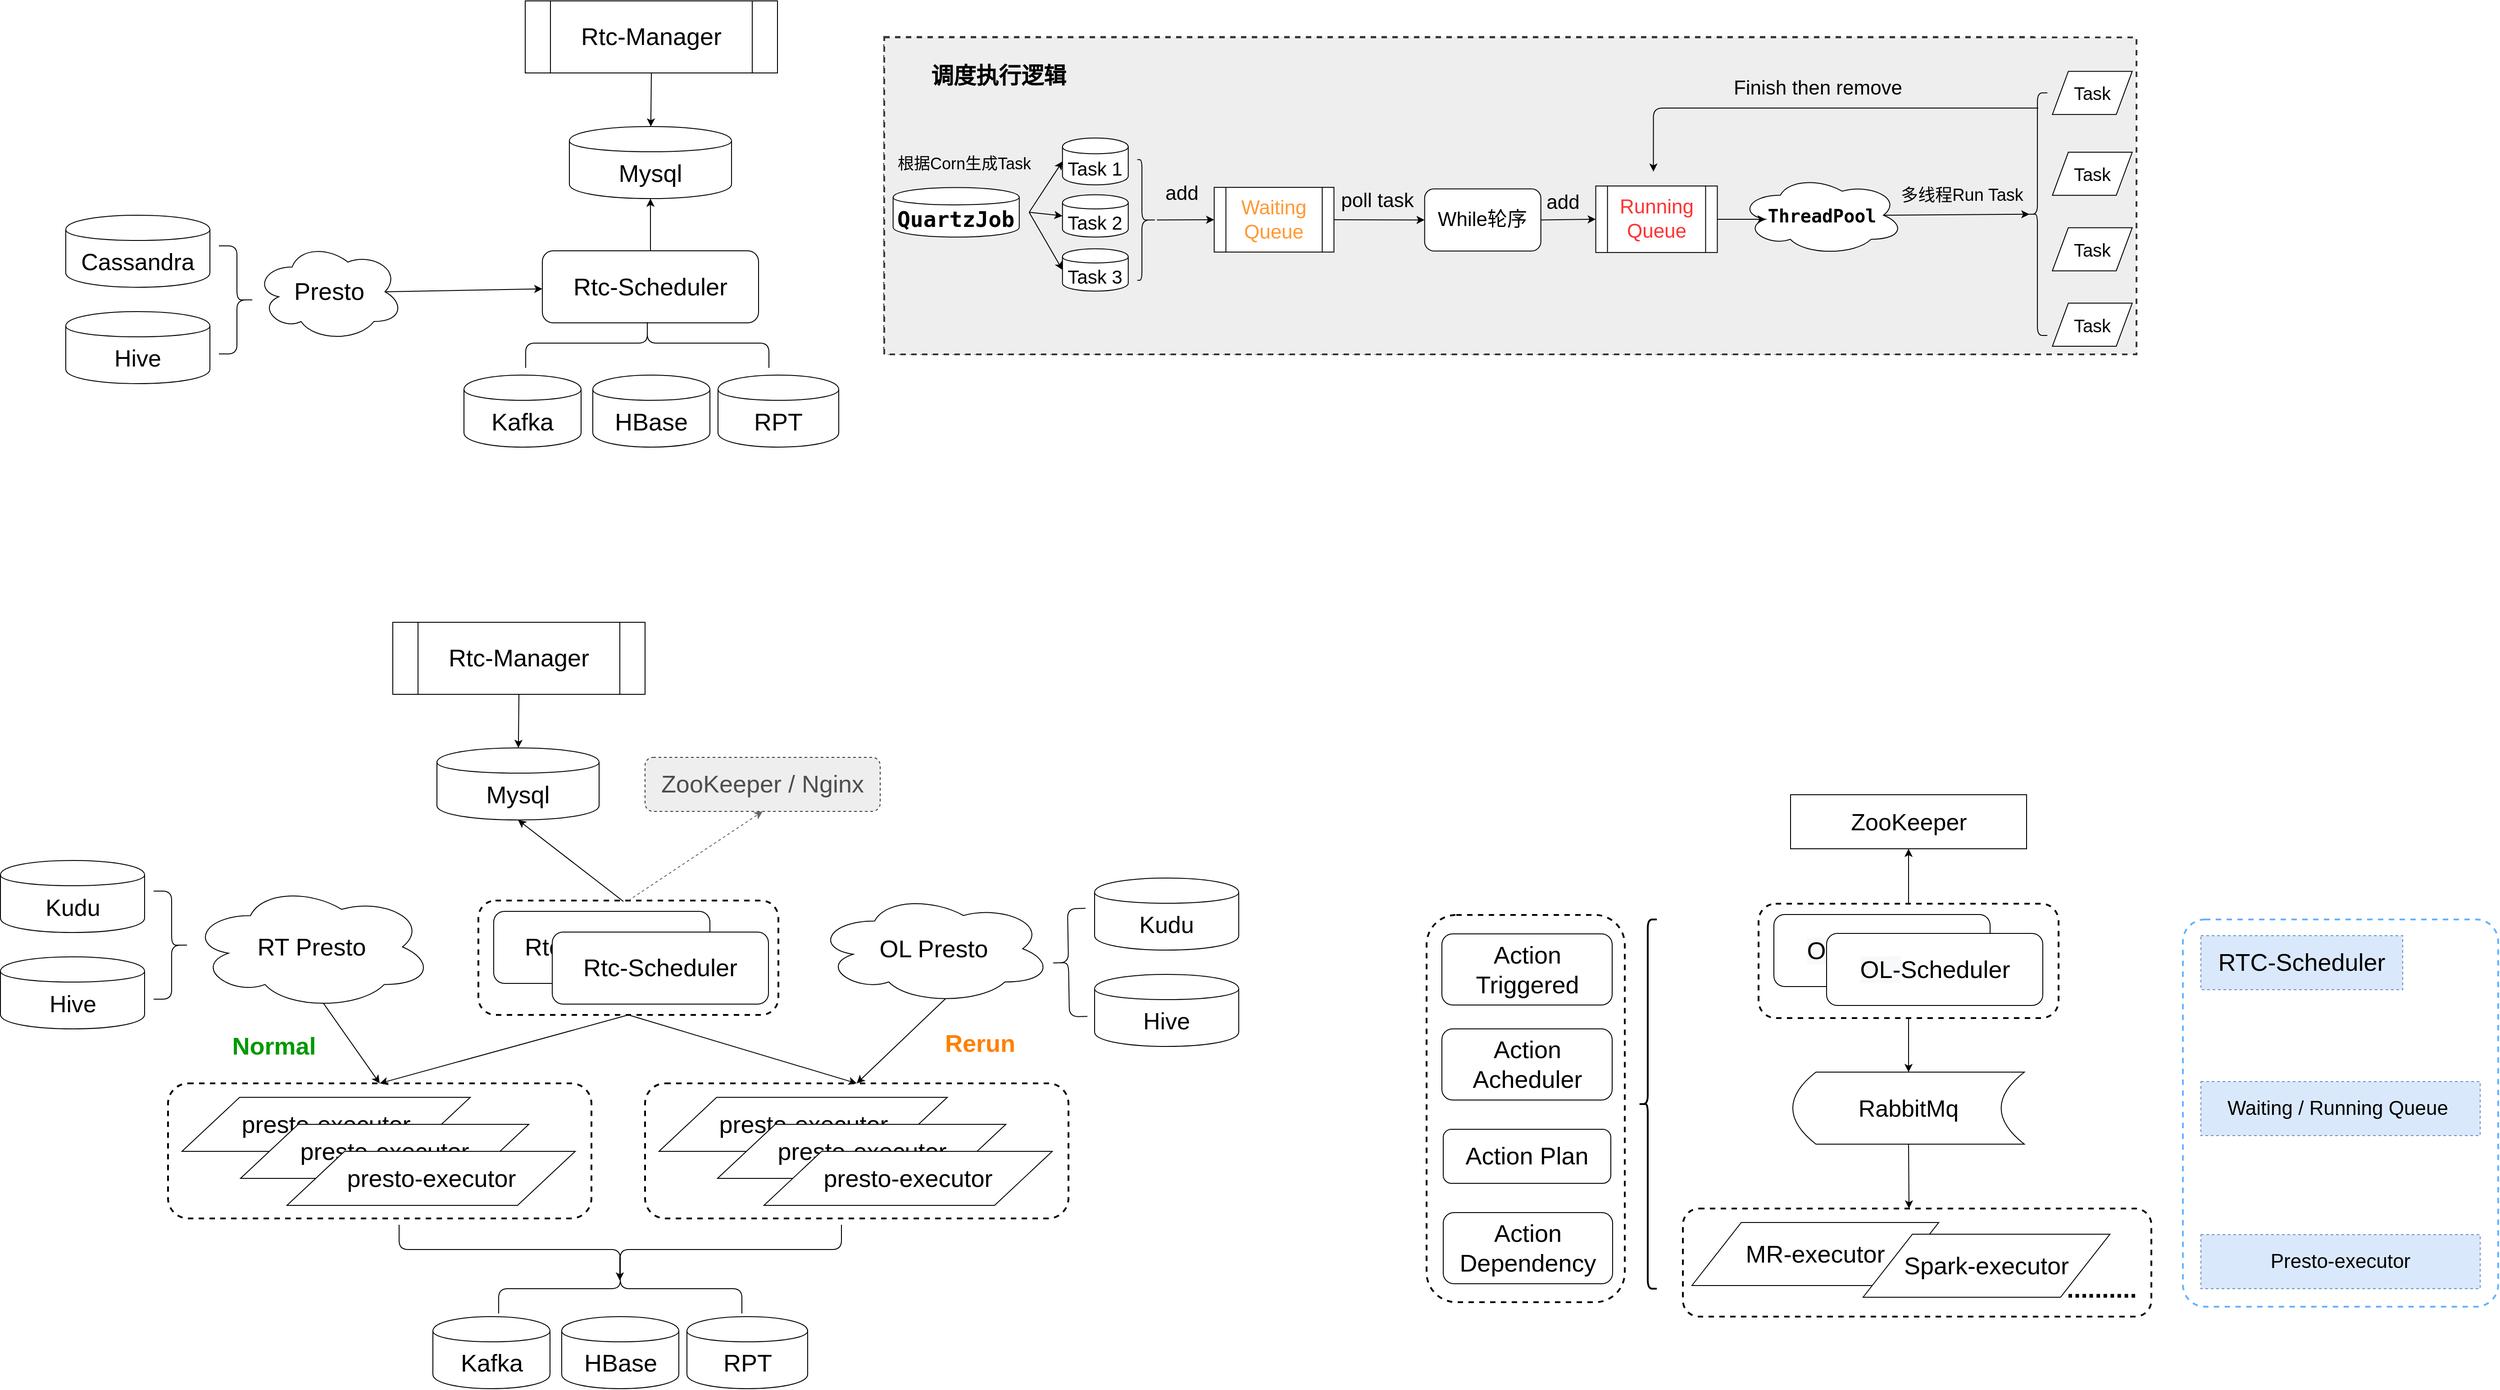 <mxfile pages="1" version="11.2.1" type="github"><diagram id="6GGWvpli2ypJI9R8YyCM" name="第 1 页"><mxGraphModel dx="1185" dy="670" grid="1" gridSize="10" guides="1" tooltips="1" connect="1" arrows="1" fold="1" page="1" pageScale="1" pageWidth="5000" pageHeight="5000" math="0" shadow="0"><root><mxCell id="0"/><mxCell id="1" parent="0"/><mxCell id="Yu_ZGBINd114suLNDj9D-99" value="&lt;span style=&quot;font-family: &amp;#34;helvetica&amp;#34; , &amp;#34;arial&amp;#34; , sans-serif ; font-size: 0px&quot;&gt;%3CmxGraphModel%3E%3Croot%3E%3CmxCell%20id%3D%220%22%2F%3E%3CmxCell%20id%3D%221%22%20parent%3D%220%22%2F%3E%3CmxCell%20id%3D%222%22%20value%3D%22%22%20style%3D%22group%22%20vertex%3D%221%22%20connectable%3D%220%22%20parent%3D%221%22%3E%3CmxGeometry%20x%3D%221799%22%20y%3D%221071.5%22%20width%3D%22333%22%20height%3D%22127%22%20as%3D%22geometry%22%2F%3E%3C%2FmxCell%3E%3CmxCell%20id%3D%223%22%20value%3D%22%22%20style%3D%22rounded%3D1%3BwhiteSpace%3Dwrap%3Bhtml%3D1%3Bdashed%3D1%3BstrokeWidth%3D2%3BfillColor%3Dnone%3B%22%20vertex%3D%221%22%20parent%3D%222%22%3E%3CmxGeometry%20width%3D%22333%22%20height%3D%22127%22%20as%3D%22geometry%22%2F%3E%3C%2FmxCell%3E%3CmxCell%20id%3D%224%22%20value%3D%22%26lt%3Bdiv%20style%3D%26quot%3Btext-align%3A%20center%26quot%3B%26gt%3B%26lt%3Bspan%20style%3D%26quot%3Btext-align%3A%20left%20%3B%20font-size%3A%2027px%20%3B%20background-color%3A%20rgb(248%20%2C%20249%20%2C%20250)%26quot%3B%26gt%3BOL-%26lt%3B%2Fspan%26gt%3B%26lt%3Bspan%20style%3D%26quot%3Bbackground-color%3A%20rgb(255%20%2C%20255%20%2C%20255)%20%3B%20font-family%3A%20%26amp%3B%2334%3Bmicrosoft%20yahei%26amp%3B%2334%3B%20%2C%20%26amp%3B%2334%3Barial%26amp%3B%2334%3B%20%2C%20%26amp%3B%2334%3Bhelvetica%26amp%3B%2334%3B%20%2C%20sans-serif%20%3B%20text-align%3A%20left%20%3B%20font-size%3A%2027px%26quot%3B%26gt%3BScheduler%26lt%3B%2Fspan%26gt%3B%26lt%3B%2Fdiv%26gt%3B%22%20style%3D%22rounded%3D1%3BwhiteSpace%3Dwrap%3Bhtml%3D1%3B%22%20vertex%3D%221%22%20parent%3D%222%22%3E%3CmxGeometry%20x%3D%2217%22%20y%3D%2212%22%20width%3D%22240%22%20height%3D%2280%22%20as%3D%22geometry%22%2F%3E%3C%2FmxCell%3E%3CmxCell%20id%3D%225%22%20value%3D%22%26lt%3Bdiv%20style%3D%26quot%3Btext-align%3A%20center%26quot%3B%26gt%3B%26lt%3Bspan%20style%3D%26quot%3Btext-align%3A%20left%20%3B%20font-size%3A%2027px%20%3B%20background-color%3A%20rgb(248%20%2C%20249%20%2C%20250)%26quot%3B%26gt%3BOL-%26lt%3B%2Fspan%26gt%3B%26lt%3Bspan%20style%3D%26quot%3Bbackground-color%3A%20rgb(255%20%2C%20255%20%2C%20255)%20%3B%20font-family%3A%20%26amp%3B%2334%3Bmicrosoft%20yahei%26amp%3B%2334%3B%20%2C%20%26amp%3B%2334%3Barial%26amp%3B%2334%3B%20%2C%20%26amp%3B%2334%3Bhelvetica%26amp%3B%2334%3B%20%2C%20sans-serif%20%3B%20text-align%3A%20left%20%3B%20font-size%3A%2027px%26quot%3B%26gt%3BScheduler%26lt%3B%2Fspan%26gt%3B%26lt%3B%2Fdiv%26gt%3B%22%20style%3D%22rounded%3D1%3BwhiteSpace%3Dwrap%3Bhtml%3D1%3B%22%20vertex%3D%221%22%20parent%3D%222%22%3E%3CmxGeometry%20x%3D%2275.5%22%20y%3D%2233%22%20width%3D%22240%22%20height%3D%2280%22%20as%3D%22geometry%22%2F%3E%3C%2FmxCell%3E%3C%2Froot%3E%3C%2FmxGraphModel%3E&lt;/span&gt;" style="rounded=1;whiteSpace=wrap;html=1;dashed=1;strokeWidth=2;fillColor=none;strokeColor=#66B2FF;arcSize=7;" vertex="1" parent="1"><mxGeometry x="2570" y="1170" width="350" height="430" as="geometry"/></mxCell><mxCell id="Yu_ZGBINd114suLNDj9D-77" value="&lt;span style=&quot;font-family: &amp;#34;helvetica&amp;#34; , &amp;#34;arial&amp;#34; , sans-serif ; font-size: 0px&quot;&gt;%3CmxGraphModel%3E%3Croot%3E%3CmxCell%20id%3D%220%22%2F%3E%3CmxCell%20id%3D%221%22%20parent%3D%220%22%2F%3E%3CmxCell%20id%3D%222%22%20value%3D%22%22%20style%3D%22group%22%20vertex%3D%221%22%20connectable%3D%220%22%20parent%3D%221%22%3E%3CmxGeometry%20x%3D%221799%22%20y%3D%221071.5%22%20width%3D%22333%22%20height%3D%22127%22%20as%3D%22geometry%22%2F%3E%3C%2FmxCell%3E%3CmxCell%20id%3D%223%22%20value%3D%22%22%20style%3D%22rounded%3D1%3BwhiteSpace%3Dwrap%3Bhtml%3D1%3Bdashed%3D1%3BstrokeWidth%3D2%3BfillColor%3Dnone%3B%22%20vertex%3D%221%22%20parent%3D%222%22%3E%3CmxGeometry%20width%3D%22333%22%20height%3D%22127%22%20as%3D%22geometry%22%2F%3E%3C%2FmxCell%3E%3CmxCell%20id%3D%224%22%20value%3D%22%26lt%3Bdiv%20style%3D%26quot%3Btext-align%3A%20center%26quot%3B%26gt%3B%26lt%3Bspan%20style%3D%26quot%3Btext-align%3A%20left%20%3B%20font-size%3A%2027px%20%3B%20background-color%3A%20rgb(248%20%2C%20249%20%2C%20250)%26quot%3B%26gt%3BOL-%26lt%3B%2Fspan%26gt%3B%26lt%3Bspan%20style%3D%26quot%3Bbackground-color%3A%20rgb(255%20%2C%20255%20%2C%20255)%20%3B%20font-family%3A%20%26amp%3B%2334%3Bmicrosoft%20yahei%26amp%3B%2334%3B%20%2C%20%26amp%3B%2334%3Barial%26amp%3B%2334%3B%20%2C%20%26amp%3B%2334%3Bhelvetica%26amp%3B%2334%3B%20%2C%20sans-serif%20%3B%20text-align%3A%20left%20%3B%20font-size%3A%2027px%26quot%3B%26gt%3BScheduler%26lt%3B%2Fspan%26gt%3B%26lt%3B%2Fdiv%26gt%3B%22%20style%3D%22rounded%3D1%3BwhiteSpace%3Dwrap%3Bhtml%3D1%3B%22%20vertex%3D%221%22%20parent%3D%222%22%3E%3CmxGeometry%20x%3D%2217%22%20y%3D%2212%22%20width%3D%22240%22%20height%3D%2280%22%20as%3D%22geometry%22%2F%3E%3C%2FmxCell%3E%3CmxCell%20id%3D%225%22%20value%3D%22%26lt%3Bdiv%20style%3D%26quot%3Btext-align%3A%20center%26quot%3B%26gt%3B%26lt%3Bspan%20style%3D%26quot%3Btext-align%3A%20left%20%3B%20font-size%3A%2027px%20%3B%20background-color%3A%20rgb(248%20%2C%20249%20%2C%20250)%26quot%3B%26gt%3BOL-%26lt%3B%2Fspan%26gt%3B%26lt%3Bspan%20style%3D%26quot%3Bbackground-color%3A%20rgb(255%20%2C%20255%20%2C%20255)%20%3B%20font-family%3A%20%26amp%3B%2334%3Bmicrosoft%20yahei%26amp%3B%2334%3B%20%2C%20%26amp%3B%2334%3Barial%26amp%3B%2334%3B%20%2C%20%26amp%3B%2334%3Bhelvetica%26amp%3B%2334%3B%20%2C%20sans-serif%20%3B%20text-align%3A%20left%20%3B%20font-size%3A%2027px%26quot%3B%26gt%3BScheduler%26lt%3B%2Fspan%26gt%3B%26lt%3B%2Fdiv%26gt%3B%22%20style%3D%22rounded%3D1%3BwhiteSpace%3Dwrap%3Bhtml%3D1%3B%22%20vertex%3D%221%22%20parent%3D%222%22%3E%3CmxGeometry%20x%3D%2275.5%22%20y%3D%2233%22%20width%3D%22240%22%20height%3D%2280%22%20as%3D%22geometry%22%2F%3E%3C%2FmxCell%3E%3C%2Froot%3E%3C%2FmxGraphModel%3E&lt;/span&gt;" style="rounded=1;whiteSpace=wrap;html=1;dashed=1;strokeWidth=2;fillColor=none;" vertex="1" parent="1"><mxGeometry x="2015" y="1491" width="520" height="120" as="geometry"/></mxCell><mxCell id="wfswNdiwdFXzxna1z3ZK-1" value="&lt;font style=&quot;font-size: 27px&quot;&gt;Rtc-Manager&lt;/font&gt;" style="shape=process;whiteSpace=wrap;html=1;backgroundOutline=1;" parent="1" vertex="1"><mxGeometry x="730" y="150" width="280" height="80" as="geometry"/></mxCell><mxCell id="wfswNdiwdFXzxna1z3ZK-2" value="&lt;font style=&quot;font-size: 27px&quot;&gt;Rtc-&lt;span style=&quot;font-family: &amp;#34;microsoft yahei&amp;#34; , &amp;#34;arial&amp;#34; , &amp;#34;helvetica&amp;#34; , sans-serif ; text-align: left ; background-color: rgb(255 , 255 , 255)&quot;&gt;Scheduler&lt;/span&gt;&lt;/font&gt;" style="rounded=1;whiteSpace=wrap;html=1;" parent="1" vertex="1"><mxGeometry x="749" y="427.5" width="240" height="80" as="geometry"/></mxCell><mxCell id="wfswNdiwdFXzxna1z3ZK-3" value="&lt;font style=&quot;font-size: 27px&quot;&gt;Mysql&lt;/font&gt;" style="shape=cylinder;whiteSpace=wrap;html=1;boundedLbl=1;backgroundOutline=1;" parent="1" vertex="1"><mxGeometry x="779" y="289.5" width="180" height="80" as="geometry"/></mxCell><mxCell id="wfswNdiwdFXzxna1z3ZK-6" value="&lt;font style=&quot;font-size: 27px&quot;&gt;Presto&lt;/font&gt;" style="ellipse;shape=cloud;whiteSpace=wrap;html=1;" parent="1" vertex="1"><mxGeometry x="430" y="418" width="165" height="110" as="geometry"/></mxCell><mxCell id="wfswNdiwdFXzxna1z3ZK-7" value="&lt;font style=&quot;font-size: 27px&quot;&gt;Kafka&lt;/font&gt;" style="shape=cylinder;whiteSpace=wrap;html=1;boundedLbl=1;backgroundOutline=1;" parent="1" vertex="1"><mxGeometry x="662" y="565.5" width="130" height="80" as="geometry"/></mxCell><mxCell id="wfswNdiwdFXzxna1z3ZK-9" value="&lt;font style=&quot;font-size: 27px&quot;&gt;HBase&lt;/font&gt;" style="shape=cylinder;whiteSpace=wrap;html=1;boundedLbl=1;backgroundOutline=1;" parent="1" vertex="1"><mxGeometry x="805" y="565.5" width="130" height="80" as="geometry"/></mxCell><mxCell id="wfswNdiwdFXzxna1z3ZK-10" value="&lt;font style=&quot;font-size: 27px&quot;&gt;RPT&lt;/font&gt;" style="shape=cylinder;whiteSpace=wrap;html=1;boundedLbl=1;backgroundOutline=1;" parent="1" vertex="1"><mxGeometry x="944" y="565.5" width="134" height="80" as="geometry"/></mxCell><mxCell id="wfswNdiwdFXzxna1z3ZK-81" value="" style="group" parent="1" vertex="1" connectable="0"><mxGeometry x="1128.5" y="190" width="1390" height="352.5" as="geometry"/></mxCell><mxCell id="wfswNdiwdFXzxna1z3ZK-12" value="" style="rounded=0;whiteSpace=wrap;html=1;strokeWidth=2;fillColor=#eeeeee;dashed=1;strokeColor=#36393d;" parent="wfswNdiwdFXzxna1z3ZK-81" vertex="1"><mxGeometry width="1275" height="352" as="geometry"/></mxCell><mxCell id="wfswNdiwdFXzxna1z3ZK-43" value="&lt;font style=&quot;font-size: 25px&quot;&gt;&lt;b&gt;调度执行逻辑&lt;/b&gt;&lt;/font&gt;" style="text;html=1;strokeColor=none;fillColor=none;align=center;verticalAlign=middle;whiteSpace=wrap;rounded=0;dashed=1;" parent="wfswNdiwdFXzxna1z3ZK-81" vertex="1"><mxGeometry x="31.017" y="29.932" width="190.53" height="23.946" as="geometry"/></mxCell><mxCell id="wfswNdiwdFXzxna1z3ZK-14" value="&lt;font style=&quot;font-size: 22px&quot;&gt;Waiting Queue&lt;/font&gt;" style="shape=process;whiteSpace=wrap;html=1;backgroundOutline=1;" parent="wfswNdiwdFXzxna1z3ZK-81" vertex="1"><mxGeometry x="365.259" y="166.548" width="132.928" height="71.837" as="geometry"/></mxCell><mxCell id="wfswNdiwdFXzxna1z3ZK-15" value="&lt;font style=&quot;font-size: 14px&quot;&gt;While轮序&lt;/font&gt;" style="rounded=1;whiteSpace=wrap;html=1;" parent="wfswNdiwdFXzxna1z3ZK-81" vertex="1"><mxGeometry x="575.862" y="166.728" width="129" height="69" as="geometry"/></mxCell><mxCell id="wfswNdiwdFXzxna1z3ZK-16" value="" style="endArrow=classic;html=1;exitX=1;exitY=0.5;exitDx=0;exitDy=0;entryX=0;entryY=0.5;entryDx=0;entryDy=0;" parent="wfswNdiwdFXzxna1z3ZK-81" source="wfswNdiwdFXzxna1z3ZK-14" target="wfswNdiwdFXzxna1z3ZK-15" edge="1"><mxGeometry width="50" height="50" relative="1" as="geometry"><mxPoint x="441.139" y="131.102" as="sourcePoint"/><mxPoint x="496.525" y="71.238" as="targetPoint"/></mxGeometry></mxCell><mxCell id="wfswNdiwdFXzxna1z3ZK-17" value="Running Queue" style="shape=process;whiteSpace=wrap;html=1;backgroundOutline=1;" parent="wfswNdiwdFXzxna1z3ZK-81" vertex="1"><mxGeometry x="738.304" y="155.048" width="132.928" height="71.837" as="geometry"/></mxCell><mxCell id="wfswNdiwdFXzxna1z3ZK-18" value="&lt;font style=&quot;font-size: 14px&quot;&gt;poll task&lt;/font&gt;" style="text;html=1;strokeColor=none;fillColor=none;align=center;verticalAlign=middle;whiteSpace=wrap;rounded=0;" parent="wfswNdiwdFXzxna1z3ZK-81" vertex="1"><mxGeometry x="498.187" y="160.435" width="77.541" height="23.946" as="geometry"/></mxCell><mxCell id="wfswNdiwdFXzxna1z3ZK-19" value="" style="endArrow=classic;html=1;exitX=1;exitY=0.5;exitDx=0;exitDy=0;entryX=0;entryY=0.5;entryDx=0;entryDy=0;" parent="wfswNdiwdFXzxna1z3ZK-81" source="wfswNdiwdFXzxna1z3ZK-15" target="wfswNdiwdFXzxna1z3ZK-17" edge="1"><mxGeometry width="50" height="50" relative="1" as="geometry"><mxPoint x="693.994" y="131.102" as="sourcePoint"/><mxPoint x="749.381" y="71.238" as="targetPoint"/></mxGeometry></mxCell><mxCell id="wfswNdiwdFXzxna1z3ZK-20" value="&lt;span style=&quot;font-size: 14px&quot;&gt;add&lt;/span&gt;" style="text;html=1;strokeColor=none;fillColor=none;align=center;verticalAlign=middle;whiteSpace=wrap;rounded=0;" parent="wfswNdiwdFXzxna1z3ZK-81" vertex="1"><mxGeometry x="662.424" y="160.435" width="77.541" height="23.946" as="geometry"/></mxCell><mxCell id="wfswNdiwdFXzxna1z3ZK-21" value="&lt;pre&gt;&lt;b&gt;&lt;font&gt;ThreadPool&lt;/font&gt;&lt;/b&gt;&lt;/pre&gt;" style="ellipse;shape=cloud;whiteSpace=wrap;html=1;" parent="wfswNdiwdFXzxna1z3ZK-81" vertex="1"><mxGeometry x="896.709" y="143.075" width="132.928" height="95.782" as="geometry"/></mxCell><mxCell id="wfswNdiwdFXzxna1z3ZK-22" value="" style="endArrow=classic;html=1;exitX=1;exitY=0.5;exitDx=0;exitDy=0;" parent="wfswNdiwdFXzxna1z3ZK-81" source="wfswNdiwdFXzxna1z3ZK-17" edge="1"><mxGeometry width="50" height="50" relative="1" as="geometry"><mxPoint x="882.309" y="131.102" as="sourcePoint"/><mxPoint x="904.464" y="190.966" as="targetPoint"/></mxGeometry></mxCell><mxCell id="wfswNdiwdFXzxna1z3ZK-23" value="Task" style="shape=parallelogram;perimeter=parallelogramPerimeter;whiteSpace=wrap;html=1;" parent="wfswNdiwdFXzxna1z3ZK-81" vertex="1"><mxGeometry x="1295.642" y="37.728" width="88.619" height="47.891" as="geometry"/></mxCell><mxCell id="wfswNdiwdFXzxna1z3ZK-24" value="Task" style="shape=parallelogram;perimeter=parallelogramPerimeter;whiteSpace=wrap;html=1;" parent="wfswNdiwdFXzxna1z3ZK-81" vertex="1"><mxGeometry x="1295.642" y="127.524" width="88.619" height="47.891" as="geometry"/></mxCell><mxCell id="wfswNdiwdFXzxna1z3ZK-25" value="Task" style="shape=parallelogram;perimeter=parallelogramPerimeter;whiteSpace=wrap;html=1;" parent="wfswNdiwdFXzxna1z3ZK-81" vertex="1"><mxGeometry x="1295.642" y="211.333" width="88.619" height="47.891" as="geometry"/></mxCell><mxCell id="wfswNdiwdFXzxna1z3ZK-26" value="Task" style="shape=parallelogram;perimeter=parallelogramPerimeter;whiteSpace=wrap;html=1;" parent="wfswNdiwdFXzxna1z3ZK-81" vertex="1"><mxGeometry x="1295.642" y="295.143" width="88.619" height="47.891" as="geometry"/></mxCell><mxCell id="wfswNdiwdFXzxna1z3ZK-27" value="" style="shape=curlyBracket;whiteSpace=wrap;html=1;rounded=1;strokeWidth=1;" parent="wfswNdiwdFXzxna1z3ZK-81" vertex="1"><mxGeometry x="1267.949" y="61.673" width="22.155" height="269.388" as="geometry"/></mxCell><mxCell id="wfswNdiwdFXzxna1z3ZK-28" value="" style="edgeStyle=orthogonalEdgeStyle;rounded=0;orthogonalLoop=1;jettySize=auto;html=1;" parent="wfswNdiwdFXzxna1z3ZK-81" edge="1"><mxGeometry relative="1" as="geometry"><mxPoint x="1026.314" y="189.769" as="sourcePoint"/><mxPoint x="1137.087" y="189.769" as="targetPoint"/></mxGeometry></mxCell><mxCell id="wfswNdiwdFXzxna1z3ZK-29" value="&lt;span style=&quot;font-size: 14px&quot;&gt;多线程Run Task&lt;/span&gt;" style="text;html=1;strokeColor=none;fillColor=none;align=center;verticalAlign=middle;whiteSpace=wrap;rounded=0;" parent="wfswNdiwdFXzxna1z3ZK-81" vertex="1"><mxGeometry x="1013.021" y="152.653" width="144.005" height="23.946" as="geometry"/></mxCell><mxCell id="wfswNdiwdFXzxna1z3ZK-30" value="" style="edgeStyle=segmentEdgeStyle;endArrow=classic;html=1;" parent="wfswNdiwdFXzxna1z3ZK-81" edge="1"><mxGeometry width="50" height="50" relative="1" as="geometry"><mxPoint x="1149.826" y="79.619" as="sourcePoint"/><mxPoint x="804.768" y="149.061" as="targetPoint"/></mxGeometry></mxCell><mxCell id="wfswNdiwdFXzxna1z3ZK-31" value="&lt;span style=&quot;font-size: 14px&quot;&gt;Finish then remove&lt;/span&gt;" style="text;html=1;strokeColor=none;fillColor=none;align=center;verticalAlign=middle;whiteSpace=wrap;rounded=0;" parent="wfswNdiwdFXzxna1z3ZK-81" vertex="1"><mxGeometry x="876.77" y="53.279" width="144.005" height="23.946" as="geometry"/></mxCell><mxCell id="wfswNdiwdFXzxna1z3ZK-32" value="&lt;pre&gt;&lt;font size=&quot;1&quot;&gt;&lt;b style=&quot;font-size: 24px&quot;&gt;QuartzJob&lt;/b&gt;&lt;/font&gt;&lt;/pre&gt;" style="shape=cylinder;whiteSpace=wrap;html=1;boundedLbl=1;backgroundOutline=1;strokeWidth=1;" parent="wfswNdiwdFXzxna1z3ZK-81" vertex="1"><mxGeometry x="8.862" y="166.728" width="140" height="55" as="geometry"/></mxCell><mxCell id="wfswNdiwdFXzxna1z3ZK-33" value="&lt;font style=&quot;font-size: 21px&quot;&gt;Task 1&lt;/font&gt;" style="shape=cylinder;whiteSpace=wrap;html=1;boundedLbl=1;backgroundOutline=1;strokeWidth=1;" parent="wfswNdiwdFXzxna1z3ZK-81" vertex="1"><mxGeometry x="196.862" y="111.728" width="73" height="52" as="geometry"/></mxCell><mxCell id="wfswNdiwdFXzxna1z3ZK-34" value="&lt;span style=&quot;font-size: 21px&quot;&gt;Task 2&lt;/span&gt;" style="shape=cylinder;whiteSpace=wrap;html=1;boundedLbl=1;backgroundOutline=1;strokeWidth=1;" parent="wfswNdiwdFXzxna1z3ZK-81" vertex="1"><mxGeometry x="196.862" y="174.728" width="73" height="47" as="geometry"/></mxCell><mxCell id="wfswNdiwdFXzxna1z3ZK-35" value="&lt;span style=&quot;font-size: 21px&quot;&gt;Task 3&lt;/span&gt;" style="shape=cylinder;whiteSpace=wrap;html=1;boundedLbl=1;backgroundOutline=1;strokeWidth=1;" parent="wfswNdiwdFXzxna1z3ZK-81" vertex="1"><mxGeometry x="196.862" y="234.728" width="73" height="47" as="geometry"/></mxCell><mxCell id="wfswNdiwdFXzxna1z3ZK-36" value="" style="endArrow=classic;html=1;exitX=1;exitY=0.5;exitDx=0;exitDy=0;entryX=0;entryY=0.5;entryDx=0;entryDy=0;" parent="wfswNdiwdFXzxna1z3ZK-81" target="wfswNdiwdFXzxna1z3ZK-33" edge="1"><mxGeometry width="50" height="50" relative="1" as="geometry"><mxPoint x="159.862" y="194.228" as="sourcePoint"/><mxPoint x="174.944" y="137.088" as="targetPoint"/></mxGeometry></mxCell><mxCell id="wfswNdiwdFXzxna1z3ZK-37" value="" style="endArrow=classic;html=1;exitX=1;exitY=0.5;exitDx=0;exitDy=0;entryX=0;entryY=0.5;entryDx=0;entryDy=0;" parent="wfswNdiwdFXzxna1z3ZK-81" target="wfswNdiwdFXzxna1z3ZK-34" edge="1"><mxGeometry width="50" height="50" relative="1" as="geometry"><mxPoint x="159.862" y="194.228" as="sourcePoint"/><mxPoint x="219.412" y="160.35" as="targetPoint"/></mxGeometry></mxCell><mxCell id="wfswNdiwdFXzxna1z3ZK-38" value="" style="endArrow=classic;html=1;exitX=1;exitY=0.5;exitDx=0;exitDy=0;entryX=0;entryY=0.5;entryDx=0;entryDy=0;" parent="wfswNdiwdFXzxna1z3ZK-81" target="wfswNdiwdFXzxna1z3ZK-35" edge="1"><mxGeometry width="50" height="50" relative="1" as="geometry"><mxPoint x="159.862" y="194.228" as="sourcePoint"/><mxPoint x="219.254" y="201.741" as="targetPoint"/></mxGeometry></mxCell><mxCell id="wfswNdiwdFXzxna1z3ZK-39" value="&lt;font style=&quot;font-size: 18px&quot;&gt;根据Corn生成Task&lt;/font&gt;" style="text;html=1;strokeColor=none;fillColor=none;align=center;verticalAlign=middle;whiteSpace=wrap;rounded=0;" parent="wfswNdiwdFXzxna1z3ZK-81" vertex="1"><mxGeometry x="8.862" y="128.728" width="159" height="24" as="geometry"/></mxCell><mxCell id="wfswNdiwdFXzxna1z3ZK-40" value="" style="shape=curlyBracket;whiteSpace=wrap;html=1;rounded=1;strokeWidth=1;size=0.764;rotation=180;" parent="wfswNdiwdFXzxna1z3ZK-81" vertex="1"><mxGeometry x="279.862" y="135.728" width="22" height="134" as="geometry"/></mxCell><mxCell id="wfswNdiwdFXzxna1z3ZK-41" value="" style="endArrow=classic;html=1;exitX=0.1;exitY=0.5;exitDx=0;exitDy=0;exitPerimeter=0;entryX=0;entryY=0.5;entryDx=0;entryDy=0;" parent="wfswNdiwdFXzxna1z3ZK-81" target="wfswNdiwdFXzxna1z3ZK-14" edge="1"><mxGeometry width="50" height="50" relative="1" as="geometry"><mxPoint x="301.662" y="202.728" as="sourcePoint"/><mxPoint x="365.259" y="274.776" as="targetPoint"/></mxGeometry></mxCell><mxCell id="wfswNdiwdFXzxna1z3ZK-42" value="&lt;font style=&quot;font-size: 22px&quot;&gt;add&lt;/font&gt;" style="text;html=1;strokeColor=none;fillColor=none;align=center;verticalAlign=middle;whiteSpace=wrap;rounded=0;" parent="wfswNdiwdFXzxna1z3ZK-81" vertex="1"><mxGeometry x="307.657" y="161.034" width="44.309" height="23.946" as="geometry"/></mxCell><mxCell id="wfswNdiwdFXzxna1z3ZK-46" value="" style="rounded=0;whiteSpace=wrap;html=1;strokeWidth=2;fillColor=#eeeeee;dashed=1;strokeColor=#36393d;" parent="wfswNdiwdFXzxna1z3ZK-81" vertex="1"><mxGeometry y="0.5" width="1390" height="352" as="geometry"/></mxCell><mxCell id="wfswNdiwdFXzxna1z3ZK-47" value="" style="group" parent="wfswNdiwdFXzxna1z3ZK-81" vertex="1" connectable="0"><mxGeometry x="9.862" y="32.228" width="1253.399" height="305.306" as="geometry"/></mxCell><mxCell id="wfswNdiwdFXzxna1z3ZK-48" value="&lt;font style=&quot;font-size: 22px&quot; color=&quot;#ff9933&quot;&gt;Waiting Queue&lt;/font&gt;" style="shape=process;whiteSpace=wrap;html=1;backgroundOutline=1;" parent="wfswNdiwdFXzxna1z3ZK-47" vertex="1"><mxGeometry x="356.397" y="134.82" width="132.928" height="71.837" as="geometry"/></mxCell><mxCell id="wfswNdiwdFXzxna1z3ZK-49" value="&lt;font style=&quot;font-size: 22px&quot;&gt;While轮序&lt;/font&gt;" style="rounded=1;whiteSpace=wrap;html=1;" parent="wfswNdiwdFXzxna1z3ZK-47" vertex="1"><mxGeometry x="590" y="136.5" width="129" height="69" as="geometry"/></mxCell><mxCell id="wfswNdiwdFXzxna1z3ZK-50" value="" style="endArrow=classic;html=1;exitX=1;exitY=0.5;exitDx=0;exitDy=0;entryX=0;entryY=0.5;entryDx=0;entryDy=0;" parent="wfswNdiwdFXzxna1z3ZK-47" source="wfswNdiwdFXzxna1z3ZK-48" target="wfswNdiwdFXzxna1z3ZK-49" edge="1"><mxGeometry width="50" height="50" relative="1" as="geometry"><mxPoint x="432.277" y="99.374" as="sourcePoint"/><mxPoint x="487.663" y="39.51" as="targetPoint"/></mxGeometry></mxCell><mxCell id="wfswNdiwdFXzxna1z3ZK-52" value="&lt;font style=&quot;font-size: 22px&quot;&gt;poll task&lt;/font&gt;" style="text;html=1;strokeColor=none;fillColor=none;align=center;verticalAlign=middle;whiteSpace=wrap;rounded=0;" parent="wfswNdiwdFXzxna1z3ZK-47" vertex="1"><mxGeometry x="486" y="138" width="104" height="24" as="geometry"/></mxCell><mxCell id="wfswNdiwdFXzxna1z3ZK-56" value="" style="endArrow=classic;html=1;exitX=1;exitY=0.5;exitDx=0;exitDy=0;" parent="wfswNdiwdFXzxna1z3ZK-47" source="wfswNdiwdFXzxna1z3ZK-51" edge="1"><mxGeometry width="50" height="50" relative="1" as="geometry"><mxPoint x="873.447" y="99.374" as="sourcePoint"/><mxPoint x="895.602" y="159.238" as="targetPoint"/></mxGeometry></mxCell><mxCell id="wfswNdiwdFXzxna1z3ZK-57" value="&lt;font style=&quot;font-size: 20px&quot;&gt;Task&lt;/font&gt;" style="shape=parallelogram;perimeter=parallelogramPerimeter;whiteSpace=wrap;html=1;" parent="wfswNdiwdFXzxna1z3ZK-47" vertex="1"><mxGeometry x="1286.781" y="6" width="88.619" height="47.891" as="geometry"/></mxCell><mxCell id="wfswNdiwdFXzxna1z3ZK-58" value="&lt;font style=&quot;font-size: 20px&quot;&gt;Task&lt;/font&gt;" style="shape=parallelogram;perimeter=parallelogramPerimeter;whiteSpace=wrap;html=1;" parent="wfswNdiwdFXzxna1z3ZK-47" vertex="1"><mxGeometry x="1286.781" y="95.796" width="88.619" height="47.891" as="geometry"/></mxCell><mxCell id="wfswNdiwdFXzxna1z3ZK-59" value="&lt;font style=&quot;font-size: 20px&quot;&gt;Task&lt;/font&gt;" style="shape=parallelogram;perimeter=parallelogramPerimeter;whiteSpace=wrap;html=1;" parent="wfswNdiwdFXzxna1z3ZK-47" vertex="1"><mxGeometry x="1286.781" y="179.605" width="88.619" height="47.891" as="geometry"/></mxCell><mxCell id="wfswNdiwdFXzxna1z3ZK-60" value="&lt;font style=&quot;font-size: 20px&quot;&gt;Task&lt;/font&gt;" style="shape=parallelogram;perimeter=parallelogramPerimeter;whiteSpace=wrap;html=1;" parent="wfswNdiwdFXzxna1z3ZK-47" vertex="1"><mxGeometry x="1286.781" y="263.415" width="88.619" height="47.891" as="geometry"/></mxCell><mxCell id="wfswNdiwdFXzxna1z3ZK-61" value="" style="shape=curlyBracket;whiteSpace=wrap;html=1;rounded=1;strokeWidth=1;" parent="wfswNdiwdFXzxna1z3ZK-47" vertex="1"><mxGeometry x="1259.087" y="29.946" width="22.155" height="269.388" as="geometry"/></mxCell><mxCell id="wfswNdiwdFXzxna1z3ZK-64" value="" style="edgeStyle=segmentEdgeStyle;endArrow=classic;html=1;" parent="wfswNdiwdFXzxna1z3ZK-47" edge="1"><mxGeometry width="50" height="50" relative="1" as="geometry"><mxPoint x="1271.138" y="46.772" as="sourcePoint"/><mxPoint x="843.906" y="117.333" as="targetPoint"/></mxGeometry></mxCell><mxCell id="wfswNdiwdFXzxna1z3ZK-65" value="&lt;font style=&quot;font-size: 22px&quot;&gt;Finish then remove&lt;/font&gt;" style="text;html=1;strokeColor=none;fillColor=none;align=center;verticalAlign=middle;whiteSpace=wrap;rounded=0;" parent="wfswNdiwdFXzxna1z3ZK-47" vertex="1"><mxGeometry x="911" y="13" width="232" height="24" as="geometry"/></mxCell><mxCell id="wfswNdiwdFXzxna1z3ZK-66" value="&lt;pre&gt;&lt;font size=&quot;1&quot;&gt;&lt;b style=&quot;font-size: 24px&quot;&gt;QuartzJob&lt;/b&gt;&lt;/font&gt;&lt;/pre&gt;" style="shape=cylinder;whiteSpace=wrap;html=1;boundedLbl=1;backgroundOutline=1;strokeWidth=1;" parent="wfswNdiwdFXzxna1z3ZK-47" vertex="1"><mxGeometry y="135" width="140" height="55" as="geometry"/></mxCell><mxCell id="wfswNdiwdFXzxna1z3ZK-67" value="&lt;font style=&quot;font-size: 21px&quot;&gt;Task 1&lt;/font&gt;" style="shape=cylinder;whiteSpace=wrap;html=1;boundedLbl=1;backgroundOutline=1;strokeWidth=1;" parent="wfswNdiwdFXzxna1z3ZK-47" vertex="1"><mxGeometry x="188" y="80" width="73" height="52" as="geometry"/></mxCell><mxCell id="wfswNdiwdFXzxna1z3ZK-68" value="&lt;span style=&quot;font-size: 21px&quot;&gt;Task 2&lt;/span&gt;" style="shape=cylinder;whiteSpace=wrap;html=1;boundedLbl=1;backgroundOutline=1;strokeWidth=1;" parent="wfswNdiwdFXzxna1z3ZK-47" vertex="1"><mxGeometry x="188" y="143" width="73" height="47" as="geometry"/></mxCell><mxCell id="wfswNdiwdFXzxna1z3ZK-69" value="&lt;span style=&quot;font-size: 21px&quot;&gt;Task 3&lt;/span&gt;" style="shape=cylinder;whiteSpace=wrap;html=1;boundedLbl=1;backgroundOutline=1;strokeWidth=1;" parent="wfswNdiwdFXzxna1z3ZK-47" vertex="1"><mxGeometry x="188" y="203" width="73" height="47" as="geometry"/></mxCell><mxCell id="wfswNdiwdFXzxna1z3ZK-70" value="" style="endArrow=classic;html=1;exitX=1;exitY=0.5;exitDx=0;exitDy=0;entryX=0;entryY=0.5;entryDx=0;entryDy=0;" parent="wfswNdiwdFXzxna1z3ZK-47" target="wfswNdiwdFXzxna1z3ZK-67" edge="1"><mxGeometry width="50" height="50" relative="1" as="geometry"><mxPoint x="151" y="162.5" as="sourcePoint"/><mxPoint x="166.083" y="105.361" as="targetPoint"/></mxGeometry></mxCell><mxCell id="wfswNdiwdFXzxna1z3ZK-71" value="" style="endArrow=classic;html=1;exitX=1;exitY=0.5;exitDx=0;exitDy=0;entryX=0;entryY=0.5;entryDx=0;entryDy=0;" parent="wfswNdiwdFXzxna1z3ZK-47" target="wfswNdiwdFXzxna1z3ZK-68" edge="1"><mxGeometry width="50" height="50" relative="1" as="geometry"><mxPoint x="151" y="162.5" as="sourcePoint"/><mxPoint x="210.55" y="128.622" as="targetPoint"/></mxGeometry></mxCell><mxCell id="wfswNdiwdFXzxna1z3ZK-72" value="" style="endArrow=classic;html=1;exitX=1;exitY=0.5;exitDx=0;exitDy=0;entryX=0;entryY=0.5;entryDx=0;entryDy=0;" parent="wfswNdiwdFXzxna1z3ZK-47" target="wfswNdiwdFXzxna1z3ZK-69" edge="1"><mxGeometry width="50" height="50" relative="1" as="geometry"><mxPoint x="151" y="162.5" as="sourcePoint"/><mxPoint x="210.392" y="170.014" as="targetPoint"/></mxGeometry></mxCell><mxCell id="wfswNdiwdFXzxna1z3ZK-73" value="&lt;font style=&quot;font-size: 18px&quot;&gt;根据Corn生成Task&lt;/font&gt;" style="text;html=1;strokeColor=none;fillColor=none;align=center;verticalAlign=middle;whiteSpace=wrap;rounded=0;" parent="wfswNdiwdFXzxna1z3ZK-47" vertex="1"><mxGeometry y="97" width="159" height="24" as="geometry"/></mxCell><mxCell id="wfswNdiwdFXzxna1z3ZK-74" value="" style="shape=curlyBracket;whiteSpace=wrap;html=1;rounded=1;strokeWidth=1;size=0.764;rotation=180;" parent="wfswNdiwdFXzxna1z3ZK-47" vertex="1"><mxGeometry x="271" y="104" width="22" height="134" as="geometry"/></mxCell><mxCell id="wfswNdiwdFXzxna1z3ZK-75" value="" style="endArrow=classic;html=1;exitX=0.1;exitY=0.5;exitDx=0;exitDy=0;exitPerimeter=0;entryX=0;entryY=0.5;entryDx=0;entryDy=0;" parent="wfswNdiwdFXzxna1z3ZK-47" target="wfswNdiwdFXzxna1z3ZK-48" edge="1"><mxGeometry width="50" height="50" relative="1" as="geometry"><mxPoint x="292.8" y="171.0" as="sourcePoint"/><mxPoint x="356.397" y="243.048" as="targetPoint"/></mxGeometry></mxCell><mxCell id="wfswNdiwdFXzxna1z3ZK-76" value="&lt;font style=&quot;font-size: 22px&quot;&gt;add&lt;/font&gt;" style="text;html=1;strokeColor=none;fillColor=none;align=center;verticalAlign=middle;whiteSpace=wrap;rounded=0;" parent="wfswNdiwdFXzxna1z3ZK-47" vertex="1"><mxGeometry x="298.795" y="129.306" width="44.309" height="23.946" as="geometry"/></mxCell><mxCell id="wfswNdiwdFXzxna1z3ZK-77" value="&lt;font style=&quot;font-size: 25px&quot;&gt;&lt;b&gt;调度执行逻辑&lt;/b&gt;&lt;/font&gt;" style="text;html=1;strokeColor=none;fillColor=none;align=center;verticalAlign=middle;whiteSpace=wrap;rounded=0;dashed=1;" parent="wfswNdiwdFXzxna1z3ZK-81" vertex="1"><mxGeometry x="31.017" y="30.432" width="190.53" height="23.946" as="geometry"/></mxCell><mxCell id="wfswNdiwdFXzxna1z3ZK-55" value="&lt;pre&gt;&lt;b&gt;&lt;font style=&quot;font-size: 20px&quot;&gt;ThreadPool&lt;/font&gt;&lt;/b&gt;&lt;/pre&gt;" style="ellipse;shape=cloud;whiteSpace=wrap;html=1;" parent="wfswNdiwdFXzxna1z3ZK-81" vertex="1"><mxGeometry x="949" y="153.5" width="183" height="89" as="geometry"/></mxCell><mxCell id="wfswNdiwdFXzxna1z3ZK-51" value="&lt;font style=&quot;font-size: 22px&quot; color=&quot;#ff3333&quot;&gt;Running Queue&lt;/font&gt;" style="shape=process;whiteSpace=wrap;html=1;backgroundOutline=1;" parent="wfswNdiwdFXzxna1z3ZK-81" vertex="1"><mxGeometry x="789.804" y="165.548" width="134.928" height="73.837" as="geometry"/></mxCell><mxCell id="wfswNdiwdFXzxna1z3ZK-53" value="" style="endArrow=classic;html=1;exitX=1;exitY=0.5;exitDx=0;exitDy=0;entryX=0;entryY=0.5;entryDx=0;entryDy=0;" parent="wfswNdiwdFXzxna1z3ZK-81" source="wfswNdiwdFXzxna1z3ZK-49" target="wfswNdiwdFXzxna1z3ZK-51" edge="1"><mxGeometry width="50" height="50" relative="1" as="geometry"><mxPoint x="693.994" y="131.602" as="sourcePoint"/><mxPoint x="749.381" y="71.738" as="targetPoint"/></mxGeometry></mxCell><mxCell id="wfswNdiwdFXzxna1z3ZK-54" value="&lt;font style=&quot;font-size: 22px&quot;&gt;add&lt;/font&gt;" style="text;html=1;strokeColor=none;fillColor=none;align=center;verticalAlign=middle;whiteSpace=wrap;rounded=0;" parent="wfswNdiwdFXzxna1z3ZK-81" vertex="1"><mxGeometry x="714.924" y="171.935" width="77.541" height="23.946" as="geometry"/></mxCell><mxCell id="wfswNdiwdFXzxna1z3ZK-63" value="&lt;font style=&quot;font-size: 19px&quot;&gt;多线程Run Task&lt;/font&gt;" style="text;html=1;strokeColor=none;fillColor=none;align=center;verticalAlign=middle;whiteSpace=wrap;rounded=0;" parent="wfswNdiwdFXzxna1z3ZK-81" vertex="1"><mxGeometry x="1124.021" y="163.653" width="144.005" height="23.946" as="geometry"/></mxCell><mxCell id="wfswNdiwdFXzxna1z3ZK-78" value="" style="endArrow=classic;html=1;exitX=1;exitY=0.5;exitDx=0;exitDy=0;entryX=0.16;entryY=0.55;entryDx=0;entryDy=0;entryPerimeter=0;" parent="wfswNdiwdFXzxna1z3ZK-81" source="wfswNdiwdFXzxna1z3ZK-51" target="wfswNdiwdFXzxna1z3ZK-55" edge="1"><mxGeometry width="50" height="50" relative="1" as="geometry"><mxPoint x="931.362" y="238.728" as="sourcePoint"/><mxPoint x="1006.304" y="237.966" as="targetPoint"/></mxGeometry></mxCell><mxCell id="wfswNdiwdFXzxna1z3ZK-79" value="" style="endArrow=classic;html=1;exitX=0.875;exitY=0.5;exitDx=0;exitDy=0;exitPerimeter=0;entryX=0.1;entryY=0.5;entryDx=0;entryDy=0;entryPerimeter=0;" parent="wfswNdiwdFXzxna1z3ZK-81" source="wfswNdiwdFXzxna1z3ZK-55" target="wfswNdiwdFXzxna1z3ZK-61" edge="1"><mxGeometry width="50" height="50" relative="1" as="geometry"><mxPoint x="1110" y="291" as="sourcePoint"/><mxPoint x="1160" y="241" as="targetPoint"/></mxGeometry></mxCell><mxCell id="wfswNdiwdFXzxna1z3ZK-82" value="" style="endArrow=classic;html=1;exitX=0.5;exitY=1;exitDx=0;exitDy=0;" parent="1" source="wfswNdiwdFXzxna1z3ZK-1" target="wfswNdiwdFXzxna1z3ZK-3" edge="1"><mxGeometry width="50" height="50" relative="1" as="geometry"><mxPoint x="660" y="290" as="sourcePoint"/><mxPoint x="710" y="240" as="targetPoint"/></mxGeometry></mxCell><mxCell id="wfswNdiwdFXzxna1z3ZK-83" value="" style="endArrow=classic;html=1;exitX=0.5;exitY=0;exitDx=0;exitDy=0;entryX=0.5;entryY=1;entryDx=0;entryDy=0;" parent="1" source="wfswNdiwdFXzxna1z3ZK-2" target="wfswNdiwdFXzxna1z3ZK-3" edge="1"><mxGeometry width="50" height="50" relative="1" as="geometry"><mxPoint x="690" y="410" as="sourcePoint"/><mxPoint x="740" y="360" as="targetPoint"/></mxGeometry></mxCell><mxCell id="wfswNdiwdFXzxna1z3ZK-84" value="" style="endArrow=classic;html=1;exitX=0.875;exitY=0.5;exitDx=0;exitDy=0;exitPerimeter=0;" parent="1" source="wfswNdiwdFXzxna1z3ZK-6" target="wfswNdiwdFXzxna1z3ZK-2" edge="1"><mxGeometry width="50" height="50" relative="1" as="geometry"><mxPoint x="650" y="450" as="sourcePoint"/><mxPoint x="700" y="400" as="targetPoint"/></mxGeometry></mxCell><mxCell id="wfswNdiwdFXzxna1z3ZK-85" value="" style="shape=curlyBracket;whiteSpace=wrap;html=1;rounded=1;rotation=90;" parent="1" vertex="1"><mxGeometry x="838" y="395" width="55" height="270" as="geometry"/></mxCell><mxCell id="Yu_ZGBINd114suLNDj9D-1" value="&lt;font style=&quot;font-size: 27px&quot;&gt;Rtc-Manager&lt;/font&gt;" style="shape=process;whiteSpace=wrap;html=1;backgroundOutline=1;" vertex="1" parent="1"><mxGeometry x="583" y="840" width="280" height="80" as="geometry"/></mxCell><mxCell id="Yu_ZGBINd114suLNDj9D-3" value="&lt;font style=&quot;font-size: 27px&quot;&gt;Mysql&lt;/font&gt;" style="shape=cylinder;whiteSpace=wrap;html=1;boundedLbl=1;backgroundOutline=1;" vertex="1" parent="1"><mxGeometry x="632" y="979.5" width="180" height="80" as="geometry"/></mxCell><mxCell id="Yu_ZGBINd114suLNDj9D-4" value="&lt;font style=&quot;font-size: 27px&quot;&gt;RT Presto&lt;/font&gt;" style="ellipse;shape=cloud;whiteSpace=wrap;html=1;" vertex="1" parent="1"><mxGeometry x="357.5" y="1131" width="270" height="139" as="geometry"/></mxCell><mxCell id="Yu_ZGBINd114suLNDj9D-5" value="&lt;font style=&quot;font-size: 27px&quot;&gt;Kafka&lt;/font&gt;" style="shape=cylinder;whiteSpace=wrap;html=1;boundedLbl=1;backgroundOutline=1;" vertex="1" parent="1"><mxGeometry x="627.5" y="1611" width="130" height="80" as="geometry"/></mxCell><mxCell id="Yu_ZGBINd114suLNDj9D-6" value="&lt;font style=&quot;font-size: 27px&quot;&gt;HBase&lt;/font&gt;" style="shape=cylinder;whiteSpace=wrap;html=1;boundedLbl=1;backgroundOutline=1;" vertex="1" parent="1"><mxGeometry x="770.5" y="1611" width="130" height="80" as="geometry"/></mxCell><mxCell id="Yu_ZGBINd114suLNDj9D-7" value="&lt;font style=&quot;font-size: 27px&quot;&gt;RPT&lt;/font&gt;" style="shape=cylinder;whiteSpace=wrap;html=1;boundedLbl=1;backgroundOutline=1;" vertex="1" parent="1"><mxGeometry x="909.5" y="1611" width="134" height="80" as="geometry"/></mxCell><mxCell id="Yu_ZGBINd114suLNDj9D-8" value="" style="endArrow=classic;html=1;exitX=0.5;exitY=1;exitDx=0;exitDy=0;" edge="1" parent="1" source="Yu_ZGBINd114suLNDj9D-1" target="Yu_ZGBINd114suLNDj9D-3"><mxGeometry width="50" height="50" relative="1" as="geometry"><mxPoint x="513" y="980" as="sourcePoint"/><mxPoint x="563" y="930" as="targetPoint"/></mxGeometry></mxCell><mxCell id="Yu_ZGBINd114suLNDj9D-9" value="" style="endArrow=classic;html=1;entryX=0.5;entryY=1;entryDx=0;entryDy=0;" edge="1" parent="1" target="Yu_ZGBINd114suLNDj9D-3"><mxGeometry width="50" height="50" relative="1" as="geometry"><mxPoint x="839" y="1150" as="sourcePoint"/><mxPoint x="710" y="1101.5" as="targetPoint"/></mxGeometry></mxCell><mxCell id="Yu_ZGBINd114suLNDj9D-10" value="" style="endArrow=classic;html=1;exitX=0.55;exitY=0.95;exitDx=0;exitDy=0;exitPerimeter=0;entryX=0.5;entryY=0;entryDx=0;entryDy=0;" edge="1" parent="1" source="Yu_ZGBINd114suLNDj9D-4" target="Yu_ZGBINd114suLNDj9D-23"><mxGeometry width="50" height="50" relative="1" as="geometry"><mxPoint x="620" y="1191.5" as="sourcePoint"/><mxPoint x="670" y="1141.5" as="targetPoint"/></mxGeometry></mxCell><mxCell id="Yu_ZGBINd114suLNDj9D-24" value="" style="group" vertex="1" connectable="0" parent="1"><mxGeometry x="333.5" y="1352" width="470" height="150" as="geometry"/></mxCell><mxCell id="Yu_ZGBINd114suLNDj9D-20" value="&lt;font style=&quot;font-size: 27px&quot;&gt;presto-executor&lt;/font&gt;" style="shape=parallelogram;perimeter=parallelogramPerimeter;whiteSpace=wrap;html=1;" vertex="1" parent="Yu_ZGBINd114suLNDj9D-24"><mxGeometry x="15.5" y="15.5" width="320" height="60" as="geometry"/></mxCell><mxCell id="Yu_ZGBINd114suLNDj9D-21" value="&lt;font style=&quot;font-size: 27px&quot;&gt;presto-executor&lt;/font&gt;" style="shape=parallelogram;perimeter=parallelogramPerimeter;whiteSpace=wrap;html=1;" vertex="1" parent="Yu_ZGBINd114suLNDj9D-24"><mxGeometry x="80.5" y="45.5" width="320" height="60" as="geometry"/></mxCell><mxCell id="Yu_ZGBINd114suLNDj9D-22" value="&lt;font style=&quot;font-size: 27px&quot;&gt;presto-executor&lt;/font&gt;" style="shape=parallelogram;perimeter=parallelogramPerimeter;whiteSpace=wrap;html=1;" vertex="1" parent="Yu_ZGBINd114suLNDj9D-24"><mxGeometry x="132" y="75.5" width="320" height="60" as="geometry"/></mxCell><mxCell id="Yu_ZGBINd114suLNDj9D-23" value="" style="rounded=1;whiteSpace=wrap;html=1;dashed=1;fillColor=none;strokeWidth=2;" vertex="1" parent="Yu_ZGBINd114suLNDj9D-24"><mxGeometry width="470" height="150" as="geometry"/></mxCell><mxCell id="Yu_ZGBINd114suLNDj9D-25" value="" style="group" vertex="1" connectable="0" parent="1"><mxGeometry x="863" y="1352" width="470" height="150" as="geometry"/></mxCell><mxCell id="Yu_ZGBINd114suLNDj9D-26" value="&lt;font style=&quot;font-size: 27px&quot;&gt;presto-executor&lt;/font&gt;" style="shape=parallelogram;perimeter=parallelogramPerimeter;whiteSpace=wrap;html=1;" vertex="1" parent="Yu_ZGBINd114suLNDj9D-25"><mxGeometry x="15.5" y="15.5" width="320" height="60" as="geometry"/></mxCell><mxCell id="Yu_ZGBINd114suLNDj9D-27" value="&lt;font style=&quot;font-size: 27px&quot;&gt;presto-executor&lt;/font&gt;" style="shape=parallelogram;perimeter=parallelogramPerimeter;whiteSpace=wrap;html=1;" vertex="1" parent="Yu_ZGBINd114suLNDj9D-25"><mxGeometry x="80.5" y="45.5" width="320" height="60" as="geometry"/></mxCell><mxCell id="Yu_ZGBINd114suLNDj9D-28" value="&lt;font style=&quot;font-size: 27px&quot;&gt;presto-executor&lt;/font&gt;" style="shape=parallelogram;perimeter=parallelogramPerimeter;whiteSpace=wrap;html=1;" vertex="1" parent="Yu_ZGBINd114suLNDj9D-25"><mxGeometry x="132" y="75.5" width="320" height="60" as="geometry"/></mxCell><mxCell id="Yu_ZGBINd114suLNDj9D-29" value="" style="rounded=1;whiteSpace=wrap;html=1;dashed=1;fillColor=none;strokeWidth=2;" vertex="1" parent="Yu_ZGBINd114suLNDj9D-25"><mxGeometry width="470" height="150" as="geometry"/></mxCell><mxCell id="Yu_ZGBINd114suLNDj9D-30" value="" style="endArrow=classic;html=1;entryX=0.5;entryY=0;entryDx=0;entryDy=0;exitX=0.5;exitY=1;exitDx=0;exitDy=0;" edge="1" parent="1" source="Yu_ZGBINd114suLNDj9D-44" target="Yu_ZGBINd114suLNDj9D-23"><mxGeometry width="50" height="50" relative="1" as="geometry"><mxPoint x="840" y="1277" as="sourcePoint"/><mxPoint x="970" y="1271" as="targetPoint"/></mxGeometry></mxCell><mxCell id="Yu_ZGBINd114suLNDj9D-31" value="" style="endArrow=classic;html=1;entryX=0.5;entryY=0;entryDx=0;entryDy=0;exitX=0.5;exitY=1;exitDx=0;exitDy=0;" edge="1" parent="1" source="Yu_ZGBINd114suLNDj9D-44" target="Yu_ZGBINd114suLNDj9D-29"><mxGeometry width="50" height="50" relative="1" as="geometry"><mxPoint x="850" y="1300" as="sourcePoint"/><mxPoint x="1210" y="1211" as="targetPoint"/></mxGeometry></mxCell><mxCell id="Yu_ZGBINd114suLNDj9D-32" value="&lt;font style=&quot;font-size: 27px&quot;&gt;OL Presto&lt;/font&gt;" style="ellipse;shape=cloud;whiteSpace=wrap;html=1;" vertex="1" parent="1"><mxGeometry x="1052" y="1141" width="263" height="123" as="geometry"/></mxCell><mxCell id="Yu_ZGBINd114suLNDj9D-33" value="" style="endArrow=classic;html=1;exitX=0.55;exitY=0.95;exitDx=0;exitDy=0;exitPerimeter=0;entryX=0.5;entryY=0;entryDx=0;entryDy=0;" edge="1" parent="1" source="Yu_ZGBINd114suLNDj9D-32" target="Yu_ZGBINd114suLNDj9D-29"><mxGeometry width="50" height="50" relative="1" as="geometry"><mxPoint x="1050" y="1321" as="sourcePoint"/><mxPoint x="1100" y="1271" as="targetPoint"/></mxGeometry></mxCell><mxCell id="Yu_ZGBINd114suLNDj9D-37" value="" style="group" vertex="1" connectable="0" parent="1"><mxGeometry x="838" y="1140" width="55" height="491" as="geometry"/></mxCell><mxCell id="Yu_ZGBINd114suLNDj9D-11" value="" style="shape=curlyBracket;whiteSpace=wrap;html=1;rounded=1;rotation=90;" vertex="1" parent="Yu_ZGBINd114suLNDj9D-37"><mxGeometry x="-30" y="305" width="55" height="270" as="geometry"/></mxCell><mxCell id="Yu_ZGBINd114suLNDj9D-34" value="" style="shape=curlyBracket;whiteSpace=wrap;html=1;rounded=1;rotation=-90;" vertex="1" parent="Yu_ZGBINd114suLNDj9D-37"><mxGeometry x="-30" y="151" width="55" height="491" as="geometry"/></mxCell><mxCell id="Yu_ZGBINd114suLNDj9D-36" value="" style="endArrow=classic;html=1;exitX=0.357;exitY=0.499;exitDx=0;exitDy=0;exitPerimeter=0;" edge="1" parent="Yu_ZGBINd114suLNDj9D-37"><mxGeometry width="50" height="50" relative="1" as="geometry"><mxPoint x="-2.991" y="404.365" as="sourcePoint"/><mxPoint x="-3" y="431" as="targetPoint"/></mxGeometry></mxCell><mxCell id="Yu_ZGBINd114suLNDj9D-38" value="&lt;span style=&quot;font-family: &amp;#34;microsoft yahei&amp;#34; , &amp;#34;arial&amp;#34; , &amp;#34;helvetica&amp;#34; , sans-serif ; text-align: left ; background-color: rgb(255 , 255 , 255)&quot;&gt;&lt;font style=&quot;font-size: 27px&quot; color=&quot;#009900&quot;&gt;&lt;b&gt;Normal&amp;nbsp;&lt;/b&gt;&lt;/font&gt;&lt;/span&gt;" style="text;html=1;strokeColor=none;fillColor=none;align=center;verticalAlign=middle;whiteSpace=wrap;rounded=0;dashed=1;" vertex="1" parent="1"><mxGeometry x="380" y="1291" width="150" height="40" as="geometry"/></mxCell><mxCell id="Yu_ZGBINd114suLNDj9D-40" value="&lt;span style=&quot;font-family: &amp;#34;microsoft yahei&amp;#34; , &amp;#34;arial&amp;#34; , &amp;#34;helvetica&amp;#34; , sans-serif ; text-align: left ; background-color: rgb(255 , 255 , 255)&quot;&gt;&lt;font style=&quot;font-size: 27px&quot; color=&quot;#ff8000&quot;&gt;&lt;b&gt;Rerun&lt;/b&gt;&lt;/font&gt;&lt;/span&gt;" style="text;html=1;strokeColor=none;fillColor=none;align=center;verticalAlign=middle;whiteSpace=wrap;rounded=0;dashed=1;" vertex="1" parent="1"><mxGeometry x="1159.5" y="1288" width="150" height="40" as="geometry"/></mxCell><mxCell id="Yu_ZGBINd114suLNDj9D-43" value="" style="group" vertex="1" connectable="0" parent="1"><mxGeometry x="695" y="1161" width="305" height="103" as="geometry"/></mxCell><mxCell id="Yu_ZGBINd114suLNDj9D-2" value="&lt;font style=&quot;font-size: 27px&quot;&gt;Rtc-&lt;span style=&quot;font-family: &amp;#34;microsoft yahei&amp;#34; , &amp;#34;arial&amp;#34; , &amp;#34;helvetica&amp;#34; , sans-serif ; text-align: left ; background-color: rgb(255 , 255 , 255)&quot;&gt;Scheduler&lt;/span&gt;&lt;/font&gt;" style="rounded=1;whiteSpace=wrap;html=1;" vertex="1" parent="Yu_ZGBINd114suLNDj9D-43"><mxGeometry width="240" height="80" as="geometry"/></mxCell><mxCell id="Yu_ZGBINd114suLNDj9D-41" value="&lt;font style=&quot;font-size: 27px&quot;&gt;Rtc-&lt;span style=&quot;font-family: &amp;#34;microsoft yahei&amp;#34; , &amp;#34;arial&amp;#34; , &amp;#34;helvetica&amp;#34; , sans-serif ; text-align: left ; background-color: rgb(255 , 255 , 255)&quot;&gt;Scheduler&lt;/span&gt;&lt;/font&gt;" style="rounded=1;whiteSpace=wrap;html=1;" vertex="1" parent="Yu_ZGBINd114suLNDj9D-43"><mxGeometry x="65" y="23" width="240" height="80" as="geometry"/></mxCell><mxCell id="Yu_ZGBINd114suLNDj9D-44" value="" style="rounded=1;whiteSpace=wrap;html=1;dashed=1;strokeWidth=2;fillColor=none;" vertex="1" parent="1"><mxGeometry x="678" y="1149" width="333" height="127" as="geometry"/></mxCell><mxCell id="Yu_ZGBINd114suLNDj9D-47" value="&lt;font style=&quot;font-size: 26px&quot;&gt;Cassandra&lt;/font&gt;" style="shape=cylinder;whiteSpace=wrap;html=1;boundedLbl=1;backgroundOutline=1;strokeWidth=1;fillColor=none;" vertex="1" parent="1"><mxGeometry x="220" y="388" width="160" height="80" as="geometry"/></mxCell><mxCell id="Yu_ZGBINd114suLNDj9D-48" value="&lt;font style=&quot;font-size: 26px&quot;&gt;Hive&lt;/font&gt;" style="shape=cylinder;whiteSpace=wrap;html=1;boundedLbl=1;backgroundOutline=1;strokeWidth=1;fillColor=none;" vertex="1" parent="1"><mxGeometry x="220" y="495" width="160" height="80" as="geometry"/></mxCell><mxCell id="Yu_ZGBINd114suLNDj9D-49" value="" style="shape=curlyBracket;whiteSpace=wrap;html=1;rounded=1;strokeWidth=1;fillColor=none;rotation=-180;" vertex="1" parent="1"><mxGeometry x="390" y="422" width="40" height="120" as="geometry"/></mxCell><mxCell id="Yu_ZGBINd114suLNDj9D-50" value="&lt;font style=&quot;font-size: 26px&quot;&gt;Kudu&lt;/font&gt;" style="shape=cylinder;whiteSpace=wrap;html=1;boundedLbl=1;backgroundOutline=1;strokeWidth=1;fillColor=none;" vertex="1" parent="1"><mxGeometry x="147.5" y="1104.5" width="160" height="80" as="geometry"/></mxCell><mxCell id="Yu_ZGBINd114suLNDj9D-51" value="&lt;font style=&quot;font-size: 26px&quot;&gt;Hive&lt;/font&gt;" style="shape=cylinder;whiteSpace=wrap;html=1;boundedLbl=1;backgroundOutline=1;strokeWidth=1;fillColor=none;" vertex="1" parent="1"><mxGeometry x="147.5" y="1211.5" width="160" height="80" as="geometry"/></mxCell><mxCell id="Yu_ZGBINd114suLNDj9D-52" value="" style="shape=curlyBracket;whiteSpace=wrap;html=1;rounded=1;strokeWidth=1;fillColor=none;rotation=-180;" vertex="1" parent="1"><mxGeometry x="317.5" y="1138.5" width="40" height="120" as="geometry"/></mxCell><mxCell id="Yu_ZGBINd114suLNDj9D-53" value="&lt;font style=&quot;font-size: 26px&quot;&gt;Kudu&lt;/font&gt;" style="shape=cylinder;whiteSpace=wrap;html=1;boundedLbl=1;backgroundOutline=1;strokeWidth=1;fillColor=none;" vertex="1" parent="1"><mxGeometry x="1362" y="1124" width="160" height="80" as="geometry"/></mxCell><mxCell id="Yu_ZGBINd114suLNDj9D-54" value="&lt;font style=&quot;font-size: 26px&quot;&gt;Hive&lt;/font&gt;" style="shape=cylinder;whiteSpace=wrap;html=1;boundedLbl=1;backgroundOutline=1;strokeWidth=1;fillColor=none;" vertex="1" parent="1"><mxGeometry x="1362" y="1231" width="160" height="80" as="geometry"/></mxCell><mxCell id="Yu_ZGBINd114suLNDj9D-55" value="" style="shape=curlyBracket;whiteSpace=wrap;html=1;rounded=1;strokeWidth=1;fillColor=none;rotation=-1;" vertex="1" parent="1"><mxGeometry x="1313" y="1158" width="40" height="120" as="geometry"/></mxCell><mxCell id="Yu_ZGBINd114suLNDj9D-45" value="&lt;font style=&quot;font-size: 26px&quot;&gt;ZooKeeper&lt;/font&gt;" style="rounded=0;whiteSpace=wrap;html=1;strokeWidth=1;" vertex="1" parent="1"><mxGeometry x="2134.5" y="1031.5" width="262" height="60" as="geometry"/></mxCell><mxCell id="Yu_ZGBINd114suLNDj9D-46" value="" style="endArrow=classic;html=1;exitX=0.5;exitY=0;exitDx=0;exitDy=0;entryX=0.5;entryY=1;entryDx=0;entryDy=0;fillColor=#bac8d3;strokeColor=#000000;" edge="1" parent="1" source="Yu_ZGBINd114suLNDj9D-59" target="Yu_ZGBINd114suLNDj9D-45"><mxGeometry width="50" height="50" relative="1" as="geometry"><mxPoint x="2163.5" y="1081" as="sourcePoint"/><mxPoint x="2309" y="1012" as="targetPoint"/></mxGeometry></mxCell><mxCell id="Yu_ZGBINd114suLNDj9D-61" value="" style="group" vertex="1" connectable="0" parent="1"><mxGeometry x="2099" y="1152.5" width="333" height="127" as="geometry"/></mxCell><mxCell id="Yu_ZGBINd114suLNDj9D-59" value="&lt;span style=&quot;font-family: &amp;#34;helvetica&amp;#34; , &amp;#34;arial&amp;#34; , sans-serif ; font-size: 0px&quot;&gt;%3CmxGraphModel%3E%3Croot%3E%3CmxCell%20id%3D%220%22%2F%3E%3CmxCell%20id%3D%221%22%20parent%3D%220%22%2F%3E%3CmxCell%20id%3D%222%22%20value%3D%22%22%20style%3D%22group%22%20vertex%3D%221%22%20connectable%3D%220%22%20parent%3D%221%22%3E%3CmxGeometry%20x%3D%221799%22%20y%3D%221071.5%22%20width%3D%22333%22%20height%3D%22127%22%20as%3D%22geometry%22%2F%3E%3C%2FmxCell%3E%3CmxCell%20id%3D%223%22%20value%3D%22%22%20style%3D%22rounded%3D1%3BwhiteSpace%3Dwrap%3Bhtml%3D1%3Bdashed%3D1%3BstrokeWidth%3D2%3BfillColor%3Dnone%3B%22%20vertex%3D%221%22%20parent%3D%222%22%3E%3CmxGeometry%20width%3D%22333%22%20height%3D%22127%22%20as%3D%22geometry%22%2F%3E%3C%2FmxCell%3E%3CmxCell%20id%3D%224%22%20value%3D%22%26lt%3Bdiv%20style%3D%26quot%3Btext-align%3A%20center%26quot%3B%26gt%3B%26lt%3Bspan%20style%3D%26quot%3Btext-align%3A%20left%20%3B%20font-size%3A%2027px%20%3B%20background-color%3A%20rgb(248%20%2C%20249%20%2C%20250)%26quot%3B%26gt%3BOL-%26lt%3B%2Fspan%26gt%3B%26lt%3Bspan%20style%3D%26quot%3Bbackground-color%3A%20rgb(255%20%2C%20255%20%2C%20255)%20%3B%20font-family%3A%20%26amp%3B%2334%3Bmicrosoft%20yahei%26amp%3B%2334%3B%20%2C%20%26amp%3B%2334%3Barial%26amp%3B%2334%3B%20%2C%20%26amp%3B%2334%3Bhelvetica%26amp%3B%2334%3B%20%2C%20sans-serif%20%3B%20text-align%3A%20left%20%3B%20font-size%3A%2027px%26quot%3B%26gt%3BScheduler%26lt%3B%2Fspan%26gt%3B%26lt%3B%2Fdiv%26gt%3B%22%20style%3D%22rounded%3D1%3BwhiteSpace%3Dwrap%3Bhtml%3D1%3B%22%20vertex%3D%221%22%20parent%3D%222%22%3E%3CmxGeometry%20x%3D%2217%22%20y%3D%2212%22%20width%3D%22240%22%20height%3D%2280%22%20as%3D%22geometry%22%2F%3E%3C%2FmxCell%3E%3CmxCell%20id%3D%225%22%20value%3D%22%26lt%3Bdiv%20style%3D%26quot%3Btext-align%3A%20center%26quot%3B%26gt%3B%26lt%3Bspan%20style%3D%26quot%3Btext-align%3A%20left%20%3B%20font-size%3A%2027px%20%3B%20background-color%3A%20rgb(248%20%2C%20249%20%2C%20250)%26quot%3B%26gt%3BOL-%26lt%3B%2Fspan%26gt%3B%26lt%3Bspan%20style%3D%26quot%3Bbackground-color%3A%20rgb(255%20%2C%20255%20%2C%20255)%20%3B%20font-family%3A%20%26amp%3B%2334%3Bmicrosoft%20yahei%26amp%3B%2334%3B%20%2C%20%26amp%3B%2334%3Barial%26amp%3B%2334%3B%20%2C%20%26amp%3B%2334%3Bhelvetica%26amp%3B%2334%3B%20%2C%20sans-serif%20%3B%20text-align%3A%20left%20%3B%20font-size%3A%2027px%26quot%3B%26gt%3BScheduler%26lt%3B%2Fspan%26gt%3B%26lt%3B%2Fdiv%26gt%3B%22%20style%3D%22rounded%3D1%3BwhiteSpace%3Dwrap%3Bhtml%3D1%3B%22%20vertex%3D%221%22%20parent%3D%222%22%3E%3CmxGeometry%20x%3D%2275.5%22%20y%3D%2233%22%20width%3D%22240%22%20height%3D%2280%22%20as%3D%22geometry%22%2F%3E%3C%2FmxCell%3E%3C%2Froot%3E%3C%2FmxGraphModel%3E&lt;/span&gt;" style="rounded=1;whiteSpace=wrap;html=1;dashed=1;strokeWidth=2;fillColor=none;" vertex="1" parent="Yu_ZGBINd114suLNDj9D-61"><mxGeometry width="333" height="127" as="geometry"/></mxCell><mxCell id="Yu_ZGBINd114suLNDj9D-57" value="&lt;div style=&quot;text-align: center&quot;&gt;&lt;span style=&quot;text-align: left ; font-size: 27px ; background-color: rgb(248 , 249 , 250)&quot;&gt;OL-&lt;/span&gt;&lt;span style=&quot;background-color: rgb(255 , 255 , 255) ; font-family: &amp;#34;microsoft yahei&amp;#34; , &amp;#34;arial&amp;#34; , &amp;#34;helvetica&amp;#34; , sans-serif ; text-align: left ; font-size: 27px&quot;&gt;Scheduler&lt;/span&gt;&lt;/div&gt;" style="rounded=1;whiteSpace=wrap;html=1;" vertex="1" parent="Yu_ZGBINd114suLNDj9D-61"><mxGeometry x="17" y="12" width="240" height="80" as="geometry"/></mxCell><mxCell id="Yu_ZGBINd114suLNDj9D-60" value="&lt;div style=&quot;text-align: center&quot;&gt;&lt;span style=&quot;text-align: left ; font-size: 27px ; background-color: rgb(248 , 249 , 250)&quot;&gt;OL-&lt;/span&gt;&lt;span style=&quot;background-color: rgb(255 , 255 , 255) ; font-family: &amp;#34;microsoft yahei&amp;#34; , &amp;#34;arial&amp;#34; , &amp;#34;helvetica&amp;#34; , sans-serif ; text-align: left ; font-size: 27px&quot;&gt;Scheduler&lt;/span&gt;&lt;/div&gt;" style="rounded=1;whiteSpace=wrap;html=1;" vertex="1" parent="Yu_ZGBINd114suLNDj9D-61"><mxGeometry x="75.5" y="33" width="240" height="80" as="geometry"/></mxCell><mxCell id="Yu_ZGBINd114suLNDj9D-63" value="&lt;font style=&quot;font-size: 26px&quot;&gt;RabbitMq&lt;/font&gt;" style="shape=dataStorage;whiteSpace=wrap;html=1;strokeWidth=1;fillColor=none;" vertex="1" parent="1"><mxGeometry x="2137" y="1339.5" width="257" height="80" as="geometry"/></mxCell><mxCell id="Yu_ZGBINd114suLNDj9D-64" value="" style="endArrow=classic;html=1;strokeColor=#000000;exitX=0.5;exitY=1;exitDx=0;exitDy=0;" edge="1" parent="1" source="Yu_ZGBINd114suLNDj9D-59" target="Yu_ZGBINd114suLNDj9D-63"><mxGeometry width="50" height="50" relative="1" as="geometry"><mxPoint x="2290" y="1351" as="sourcePoint"/><mxPoint x="2340" y="1301" as="targetPoint"/></mxGeometry></mxCell><mxCell id="Yu_ZGBINd114suLNDj9D-71" value="" style="group" vertex="1" connectable="0" parent="1"><mxGeometry x="2025" y="1506.5" width="497.5" height="83" as="geometry"/></mxCell><mxCell id="Yu_ZGBINd114suLNDj9D-65" value="&lt;font style=&quot;font-size: 27px&quot;&gt;MR-executor&lt;/font&gt;" style="shape=parallelogram;perimeter=parallelogramPerimeter;whiteSpace=wrap;html=1;strokeWidth=1;" vertex="1" parent="Yu_ZGBINd114suLNDj9D-71"><mxGeometry width="274" height="70" as="geometry"/></mxCell><mxCell id="Yu_ZGBINd114suLNDj9D-66" value="&lt;font style=&quot;font-size: 27px&quot;&gt;Spark-executor&lt;/font&gt;" style="shape=parallelogram;perimeter=parallelogramPerimeter;whiteSpace=wrap;html=1;strokeWidth=1;" vertex="1" parent="Yu_ZGBINd114suLNDj9D-71"><mxGeometry x="190" y="13" width="274" height="70" as="geometry"/></mxCell><mxCell id="Yu_ZGBINd114suLNDj9D-69" value="&lt;font style=&quot;font-size: 28px&quot;&gt;&lt;b&gt;..........&lt;/b&gt;&lt;/font&gt;" style="text;html=1;strokeColor=none;fillColor=none;align=center;verticalAlign=middle;whiteSpace=wrap;rounded=0;" vertex="1" parent="Yu_ZGBINd114suLNDj9D-71"><mxGeometry x="411.5" y="63" width="86" height="20" as="geometry"/></mxCell><mxCell id="Yu_ZGBINd114suLNDj9D-72" value="" style="endArrow=classic;html=1;strokeColor=#000000;exitX=0.5;exitY=1;exitDx=0;exitDy=0;" edge="1" parent="1" source="Yu_ZGBINd114suLNDj9D-63"><mxGeometry width="50" height="50" relative="1" as="geometry"><mxPoint x="2260" y="1471" as="sourcePoint"/><mxPoint x="2266" y="1491" as="targetPoint"/></mxGeometry></mxCell><mxCell id="Yu_ZGBINd114suLNDj9D-91" value="&lt;span style=&quot;text-align: left ; font-size: 27px&quot;&gt;RTC-Scheduler&lt;/span&gt;" style="text;html=1;strokeColor=#6c8ebf;fillColor=#dae8fc;align=center;verticalAlign=middle;whiteSpace=wrap;rounded=0;dashed=1;" vertex="1" parent="1"><mxGeometry x="2590.0" y="1188" width="224" height="60" as="geometry"/></mxCell><mxCell id="Yu_ZGBINd114suLNDj9D-92" value="&lt;span style=&quot;font-size: 22px&quot;&gt;Waiting / Running Queue&amp;nbsp;&lt;/span&gt;" style="text;html=1;strokeColor=#6c8ebf;fillColor=#dae8fc;align=center;verticalAlign=middle;whiteSpace=wrap;rounded=0;dashed=1;" vertex="1" parent="1"><mxGeometry x="2590" y="1350" width="310" height="60" as="geometry"/></mxCell><mxCell id="Yu_ZGBINd114suLNDj9D-94" value="&lt;span style=&quot;font-size: 22px&quot;&gt;Presto-executor&lt;/span&gt;" style="text;html=1;strokeColor=#6c8ebf;fillColor=#dae8fc;align=center;verticalAlign=middle;whiteSpace=wrap;rounded=0;dashed=1;" vertex="1" parent="1"><mxGeometry x="2590" y="1520" width="310" height="60" as="geometry"/></mxCell><mxCell id="Yu_ZGBINd114suLNDj9D-102" value="" style="group" vertex="1" connectable="0" parent="1"><mxGeometry x="1730.5" y="1165" width="220" height="430" as="geometry"/></mxCell><mxCell id="Yu_ZGBINd114suLNDj9D-85" value="&lt;span style=&quot;font-family: &amp;#34;helvetica&amp;#34; , &amp;#34;arial&amp;#34; , sans-serif ; font-size: 0px&quot;&gt;%3CmxGraphModel%3E%3Croot%3E%3CmxCell%20id%3D%220%22%2F%3E%3CmxCell%20id%3D%221%22%20parent%3D%220%22%2F%3E%3CmxCell%20id%3D%222%22%20value%3D%22%22%20style%3D%22group%22%20vertex%3D%221%22%20connectable%3D%220%22%20parent%3D%221%22%3E%3CmxGeometry%20x%3D%221799%22%20y%3D%221071.5%22%20width%3D%22333%22%20height%3D%22127%22%20as%3D%22geometry%22%2F%3E%3C%2FmxCell%3E%3CmxCell%20id%3D%223%22%20value%3D%22%22%20style%3D%22rounded%3D1%3BwhiteSpace%3Dwrap%3Bhtml%3D1%3Bdashed%3D1%3BstrokeWidth%3D2%3BfillColor%3Dnone%3B%22%20vertex%3D%221%22%20parent%3D%222%22%3E%3CmxGeometry%20width%3D%22333%22%20height%3D%22127%22%20as%3D%22geometry%22%2F%3E%3C%2FmxCell%3E%3CmxCell%20id%3D%224%22%20value%3D%22%26lt%3Bdiv%20style%3D%26quot%3Btext-align%3A%20center%26quot%3B%26gt%3B%26lt%3Bspan%20style%3D%26quot%3Btext-align%3A%20left%20%3B%20font-size%3A%2027px%20%3B%20background-color%3A%20rgb(248%20%2C%20249%20%2C%20250)%26quot%3B%26gt%3BOL-%26lt%3B%2Fspan%26gt%3B%26lt%3Bspan%20style%3D%26quot%3Bbackground-color%3A%20rgb(255%20%2C%20255%20%2C%20255)%20%3B%20font-family%3A%20%26amp%3B%2334%3Bmicrosoft%20yahei%26amp%3B%2334%3B%20%2C%20%26amp%3B%2334%3Barial%26amp%3B%2334%3B%20%2C%20%26amp%3B%2334%3Bhelvetica%26amp%3B%2334%3B%20%2C%20sans-serif%20%3B%20text-align%3A%20left%20%3B%20font-size%3A%2027px%26quot%3B%26gt%3BScheduler%26lt%3B%2Fspan%26gt%3B%26lt%3B%2Fdiv%26gt%3B%22%20style%3D%22rounded%3D1%3BwhiteSpace%3Dwrap%3Bhtml%3D1%3B%22%20vertex%3D%221%22%20parent%3D%222%22%3E%3CmxGeometry%20x%3D%2217%22%20y%3D%2212%22%20width%3D%22240%22%20height%3D%2280%22%20as%3D%22geometry%22%2F%3E%3C%2FmxCell%3E%3CmxCell%20id%3D%225%22%20value%3D%22%26lt%3Bdiv%20style%3D%26quot%3Btext-align%3A%20center%26quot%3B%26gt%3B%26lt%3Bspan%20style%3D%26quot%3Btext-align%3A%20left%20%3B%20font-size%3A%2027px%20%3B%20background-color%3A%20rgb(248%20%2C%20249%20%2C%20250)%26quot%3B%26gt%3BOL-%26lt%3B%2Fspan%26gt%3B%26lt%3Bspan%20style%3D%26quot%3Bbackground-color%3A%20rgb(255%20%2C%20255%20%2C%20255)%20%3B%20font-family%3A%20%26amp%3B%2334%3Bmicrosoft%20yahei%26amp%3B%2334%3B%20%2C%20%26amp%3B%2334%3Barial%26amp%3B%2334%3B%20%2C%20%26amp%3B%2334%3Bhelvetica%26amp%3B%2334%3B%20%2C%20sans-serif%20%3B%20text-align%3A%20left%20%3B%20font-size%3A%2027px%26quot%3B%26gt%3BScheduler%26lt%3B%2Fspan%26gt%3B%26lt%3B%2Fdiv%26gt%3B%22%20style%3D%22rounded%3D1%3BwhiteSpace%3Dwrap%3Bhtml%3D1%3B%22%20vertex%3D%221%22%20parent%3D%222%22%3E%3CmxGeometry%20x%3D%2275.5%22%20y%3D%2233%22%20width%3D%22240%22%20height%3D%2280%22%20as%3D%22geometry%22%2F%3E%3C%2FmxCell%3E%3C%2Froot%3E%3C%2FmxGraphModel%3E&lt;/span&gt;" style="rounded=1;whiteSpace=wrap;html=1;dashed=1;strokeWidth=2;fillColor=none;" vertex="1" parent="Yu_ZGBINd114suLNDj9D-102"><mxGeometry width="220" height="430" as="geometry"/></mxCell><mxCell id="Yu_ZGBINd114suLNDj9D-79" value="&lt;font style=&quot;font-size: 27px&quot;&gt;Action Plan&lt;/font&gt;" style="rounded=1;whiteSpace=wrap;html=1;strokeWidth=1;fillColor=none;" vertex="1" parent="Yu_ZGBINd114suLNDj9D-102"><mxGeometry x="18.5" y="238" width="186" height="60" as="geometry"/></mxCell><mxCell id="Yu_ZGBINd114suLNDj9D-80" value="&lt;font style=&quot;font-size: 27px&quot;&gt;Action Dependency&lt;/font&gt;" style="rounded=1;whiteSpace=wrap;html=1;strokeWidth=1;fillColor=none;" vertex="1" parent="Yu_ZGBINd114suLNDj9D-102"><mxGeometry x="18.5" y="330.5" width="188" height="79" as="geometry"/></mxCell><mxCell id="Yu_ZGBINd114suLNDj9D-100" value="&lt;font style=&quot;font-size: 27px&quot;&gt;Action Triggered&lt;/font&gt;" style="rounded=1;whiteSpace=wrap;html=1;strokeWidth=1;fillColor=none;" vertex="1" parent="Yu_ZGBINd114suLNDj9D-102"><mxGeometry x="17" y="21" width="189" height="79" as="geometry"/></mxCell><mxCell id="Yu_ZGBINd114suLNDj9D-101" value="&lt;font style=&quot;font-size: 27px&quot;&gt;Action Acheduler&lt;/font&gt;" style="rounded=1;whiteSpace=wrap;html=1;strokeWidth=1;fillColor=none;" vertex="1" parent="Yu_ZGBINd114suLNDj9D-102"><mxGeometry x="17" y="126.5" width="189" height="79" as="geometry"/></mxCell><mxCell id="Yu_ZGBINd114suLNDj9D-103" value="" style="shape=curlyBracket;whiteSpace=wrap;html=1;rounded=1;strokeColor=#000000;strokeWidth=2;fillColor=none;" vertex="1" parent="1"><mxGeometry x="1966" y="1170" width="20" height="410" as="geometry"/></mxCell><mxCell id="Yu_ZGBINd114suLNDj9D-104" value="&lt;font style=&quot;font-size: 27px&quot; color=&quot;#4d4d4d&quot;&gt;ZooKeeper / Nginx&lt;/font&gt;" style="rounded=1;whiteSpace=wrap;html=1;strokeColor=#36393d;strokeWidth=1;fillColor=#eeeeee;dashed=1;" vertex="1" parent="1"><mxGeometry x="863" y="990" width="261" height="60" as="geometry"/></mxCell><mxCell id="Yu_ZGBINd114suLNDj9D-105" value="" style="endArrow=classic;html=1;dashed=1;strokeColor=#666666;strokeWidth=1;exitX=0.5;exitY=0;exitDx=0;exitDy=0;entryX=0.5;entryY=1;entryDx=0;entryDy=0;" edge="1" parent="1" source="Yu_ZGBINd114suLNDj9D-44" target="Yu_ZGBINd114suLNDj9D-104"><mxGeometry width="50" height="50" relative="1" as="geometry"><mxPoint x="910" y="1140" as="sourcePoint"/><mxPoint x="1020" y="1060" as="targetPoint"/></mxGeometry></mxCell></root></mxGraphModel></diagram></mxfile>